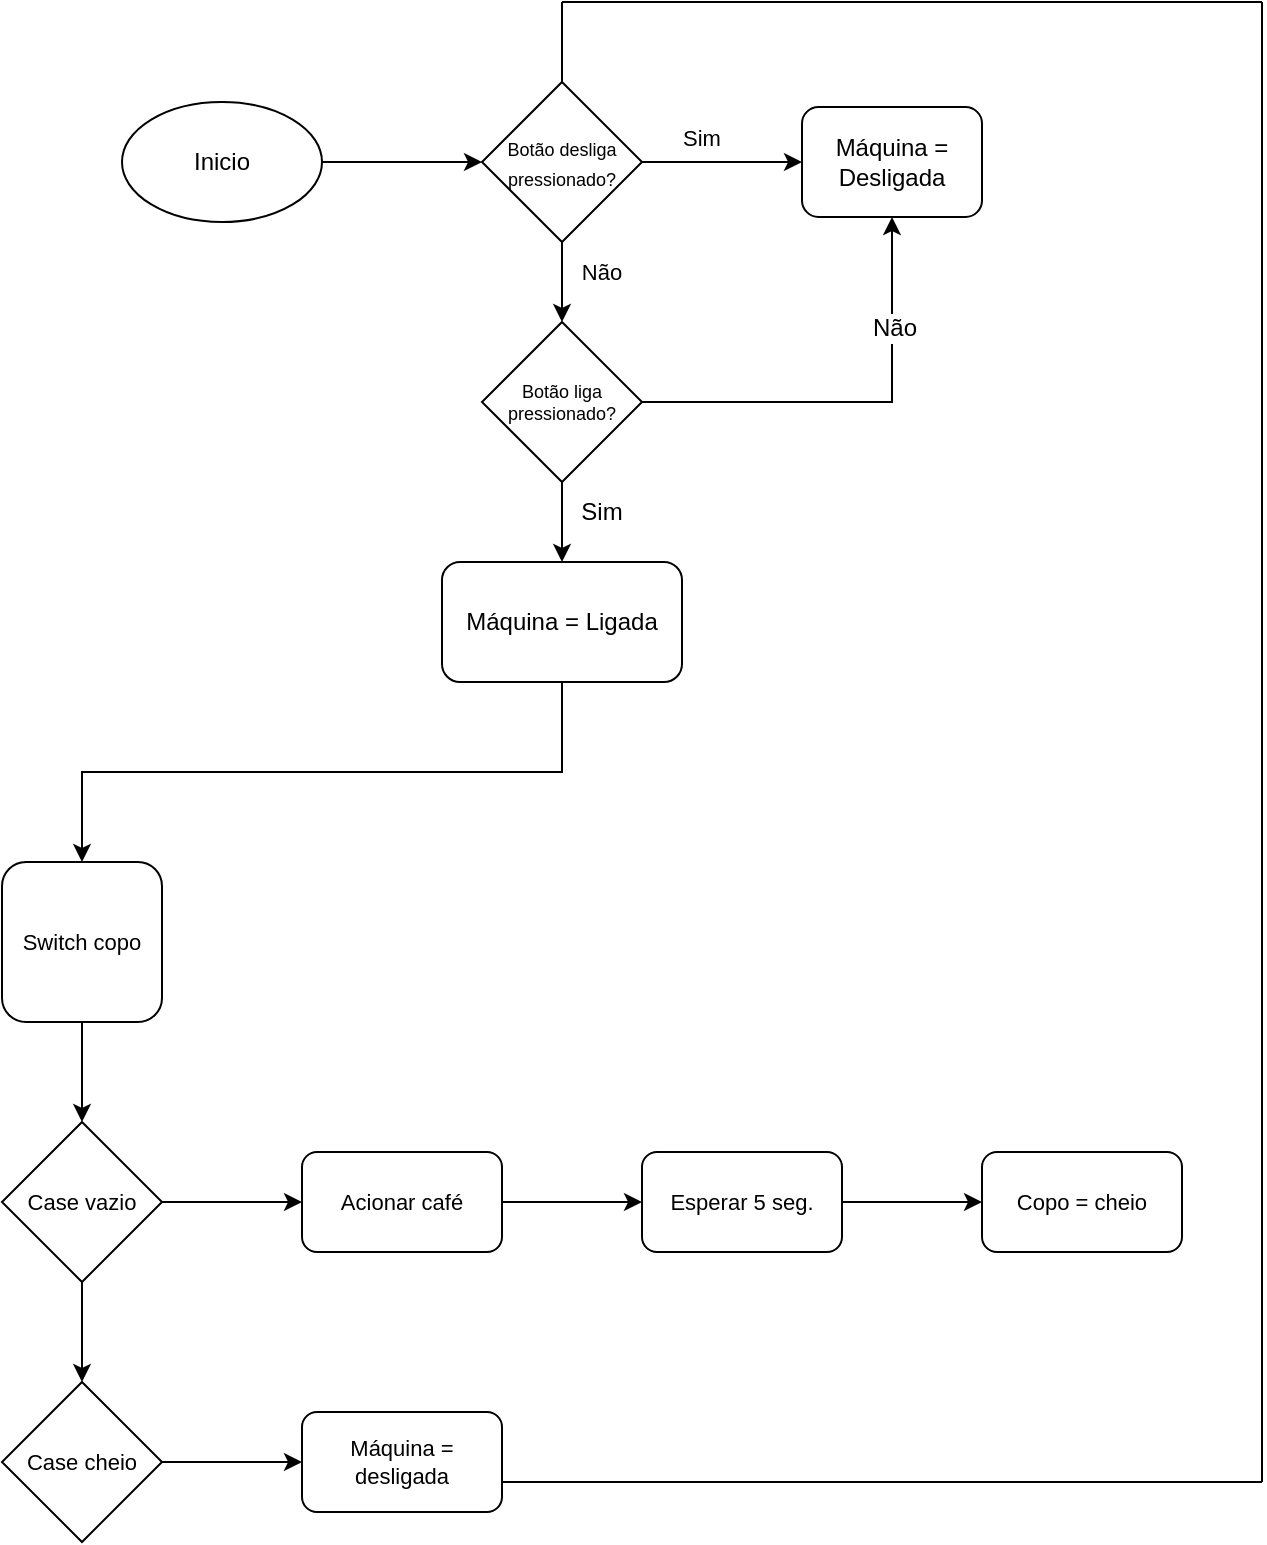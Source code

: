<mxfile version="20.8.23" type="device"><diagram name="Página-1" id="_KDfzW-YjJn9gTUeWp_C"><mxGraphModel dx="1615" dy="882" grid="1" gridSize="10" guides="1" tooltips="1" connect="1" arrows="1" fold="1" page="1" pageScale="1" pageWidth="827" pageHeight="1169" math="0" shadow="0"><root><mxCell id="0"/><mxCell id="1" parent="0"/><mxCell id="L-q6_dqkb2mKSjRo_eeu-5" style="edgeStyle=orthogonalEdgeStyle;rounded=0;orthogonalLoop=1;jettySize=auto;html=1;exitX=1;exitY=0.5;exitDx=0;exitDy=0;entryX=0;entryY=0.5;entryDx=0;entryDy=0;fontSize=10;" parent="1" source="L-q6_dqkb2mKSjRo_eeu-2" target="L-q6_dqkb2mKSjRo_eeu-4" edge="1"><mxGeometry relative="1" as="geometry"/></mxCell><mxCell id="L-q6_dqkb2mKSjRo_eeu-2" value="Inicio" style="ellipse;whiteSpace=wrap;html=1;" parent="1" vertex="1"><mxGeometry x="130" y="60" width="100" height="60" as="geometry"/></mxCell><mxCell id="L-q6_dqkb2mKSjRo_eeu-3" value="Máquina = Desligada" style="rounded=1;whiteSpace=wrap;html=1;" parent="1" vertex="1"><mxGeometry x="470" y="62.5" width="90" height="55" as="geometry"/></mxCell><mxCell id="L-q6_dqkb2mKSjRo_eeu-6" style="edgeStyle=orthogonalEdgeStyle;rounded=0;orthogonalLoop=1;jettySize=auto;html=1;exitX=1;exitY=0.5;exitDx=0;exitDy=0;entryX=0;entryY=0.5;entryDx=0;entryDy=0;fontSize=9;" parent="1" source="L-q6_dqkb2mKSjRo_eeu-4" target="L-q6_dqkb2mKSjRo_eeu-3" edge="1"><mxGeometry relative="1" as="geometry"/></mxCell><mxCell id="L-q6_dqkb2mKSjRo_eeu-9" style="edgeStyle=orthogonalEdgeStyle;rounded=0;orthogonalLoop=1;jettySize=auto;html=1;exitX=0.5;exitY=1;exitDx=0;exitDy=0;entryX=0.5;entryY=0;entryDx=0;entryDy=0;fontSize=9;" parent="1" source="L-q6_dqkb2mKSjRo_eeu-4" target="L-q6_dqkb2mKSjRo_eeu-8" edge="1"><mxGeometry relative="1" as="geometry"/></mxCell><mxCell id="L-q6_dqkb2mKSjRo_eeu-4" value="&lt;font style=&quot;font-size: 9px;&quot;&gt;Botão desliga pressionado?&lt;/font&gt;" style="rhombus;whiteSpace=wrap;html=1;" parent="1" vertex="1"><mxGeometry x="310" y="50" width="80" height="80" as="geometry"/></mxCell><mxCell id="L-q6_dqkb2mKSjRo_eeu-7" value="&lt;font style=&quot;font-size: 11px;&quot;&gt;Sim&lt;/font&gt;" style="text;html=1;strokeColor=none;fillColor=none;align=center;verticalAlign=middle;whiteSpace=wrap;rounded=0;fontSize=9;" parent="1" vertex="1"><mxGeometry x="390" y="62.5" width="60" height="30" as="geometry"/></mxCell><mxCell id="L-q6_dqkb2mKSjRo_eeu-13" style="edgeStyle=orthogonalEdgeStyle;rounded=0;orthogonalLoop=1;jettySize=auto;html=1;exitX=0.5;exitY=1;exitDx=0;exitDy=0;entryX=0.5;entryY=0;entryDx=0;entryDy=0;fontSize=12;" parent="1" source="L-q6_dqkb2mKSjRo_eeu-8" target="L-q6_dqkb2mKSjRo_eeu-10" edge="1"><mxGeometry relative="1" as="geometry"/></mxCell><mxCell id="L-q6_dqkb2mKSjRo_eeu-15" style="edgeStyle=orthogonalEdgeStyle;rounded=0;orthogonalLoop=1;jettySize=auto;html=1;exitX=1;exitY=0.5;exitDx=0;exitDy=0;fontSize=12;" parent="1" source="L-q6_dqkb2mKSjRo_eeu-8" target="L-q6_dqkb2mKSjRo_eeu-3" edge="1"><mxGeometry relative="1" as="geometry"/></mxCell><mxCell id="L-q6_dqkb2mKSjRo_eeu-16" value="Não" style="edgeLabel;html=1;align=center;verticalAlign=middle;resizable=0;points=[];fontSize=12;" parent="L-q6_dqkb2mKSjRo_eeu-15" vertex="1" connectable="0"><mxGeometry x="0.493" y="-1" relative="1" as="geometry"><mxPoint as="offset"/></mxGeometry></mxCell><mxCell id="L-q6_dqkb2mKSjRo_eeu-8" value="Botão liga pressionado?" style="rhombus;whiteSpace=wrap;html=1;fontSize=9;" parent="1" vertex="1"><mxGeometry x="310" y="170" width="80" height="80" as="geometry"/></mxCell><mxCell id="L-q6_dqkb2mKSjRo_eeu-19" style="edgeStyle=orthogonalEdgeStyle;rounded=0;orthogonalLoop=1;jettySize=auto;html=1;exitX=0.5;exitY=1;exitDx=0;exitDy=0;entryX=0.5;entryY=0;entryDx=0;entryDy=0;fontSize=11;" parent="1" source="L-q6_dqkb2mKSjRo_eeu-10" target="L-q6_dqkb2mKSjRo_eeu-18" edge="1"><mxGeometry relative="1" as="geometry"/></mxCell><mxCell id="L-q6_dqkb2mKSjRo_eeu-10" value="&lt;font style=&quot;font-size: 12px;&quot;&gt;Máquina = Ligada&lt;/font&gt;" style="rounded=1;whiteSpace=wrap;html=1;fontSize=9;" parent="1" vertex="1"><mxGeometry x="290" y="290" width="120" height="60" as="geometry"/></mxCell><mxCell id="L-q6_dqkb2mKSjRo_eeu-14" value="Sim" style="text;html=1;strokeColor=none;fillColor=none;align=center;verticalAlign=middle;whiteSpace=wrap;rounded=0;fontSize=12;" parent="1" vertex="1"><mxGeometry x="340" y="250" width="60" height="30" as="geometry"/></mxCell><mxCell id="L-q6_dqkb2mKSjRo_eeu-17" value="Não" style="text;html=1;strokeColor=none;fillColor=none;align=center;verticalAlign=middle;whiteSpace=wrap;rounded=0;fontSize=11;" parent="1" vertex="1"><mxGeometry x="340" y="130" width="60" height="30" as="geometry"/></mxCell><mxCell id="L-q6_dqkb2mKSjRo_eeu-21" style="edgeStyle=orthogonalEdgeStyle;rounded=0;orthogonalLoop=1;jettySize=auto;html=1;exitX=0.5;exitY=1;exitDx=0;exitDy=0;entryX=0.5;entryY=0;entryDx=0;entryDy=0;fontSize=11;" parent="1" source="L-q6_dqkb2mKSjRo_eeu-18" target="L-q6_dqkb2mKSjRo_eeu-20" edge="1"><mxGeometry relative="1" as="geometry"/></mxCell><mxCell id="L-q6_dqkb2mKSjRo_eeu-18" value="Switch copo" style="rounded=1;whiteSpace=wrap;html=1;fontSize=11;" parent="1" vertex="1"><mxGeometry x="70" y="440" width="80" height="80" as="geometry"/></mxCell><mxCell id="L-q6_dqkb2mKSjRo_eeu-24" style="edgeStyle=orthogonalEdgeStyle;rounded=0;orthogonalLoop=1;jettySize=auto;html=1;exitX=1;exitY=0.5;exitDx=0;exitDy=0;entryX=0;entryY=0.5;entryDx=0;entryDy=0;fontSize=11;" parent="1" source="L-q6_dqkb2mKSjRo_eeu-20" target="L-q6_dqkb2mKSjRo_eeu-23" edge="1"><mxGeometry relative="1" as="geometry"/></mxCell><mxCell id="L-q6_dqkb2mKSjRo_eeu-32" style="edgeStyle=orthogonalEdgeStyle;rounded=0;orthogonalLoop=1;jettySize=auto;html=1;exitX=0.5;exitY=1;exitDx=0;exitDy=0;entryX=0.5;entryY=0;entryDx=0;entryDy=0;fontSize=11;" parent="1" source="L-q6_dqkb2mKSjRo_eeu-20" target="L-q6_dqkb2mKSjRo_eeu-31" edge="1"><mxGeometry relative="1" as="geometry"/></mxCell><mxCell id="L-q6_dqkb2mKSjRo_eeu-20" value="Case vazio" style="rhombus;whiteSpace=wrap;html=1;fontSize=11;" parent="1" vertex="1"><mxGeometry x="70" y="570" width="80" height="80" as="geometry"/></mxCell><mxCell id="L-q6_dqkb2mKSjRo_eeu-27" style="edgeStyle=orthogonalEdgeStyle;rounded=0;orthogonalLoop=1;jettySize=auto;html=1;exitX=1;exitY=0.5;exitDx=0;exitDy=0;fontSize=11;" parent="1" source="L-q6_dqkb2mKSjRo_eeu-23" target="L-q6_dqkb2mKSjRo_eeu-26" edge="1"><mxGeometry relative="1" as="geometry"/></mxCell><mxCell id="L-q6_dqkb2mKSjRo_eeu-23" value="Acionar café" style="rounded=1;whiteSpace=wrap;html=1;fontSize=11;" parent="1" vertex="1"><mxGeometry x="220" y="585" width="100" height="50" as="geometry"/></mxCell><mxCell id="L-q6_dqkb2mKSjRo_eeu-30" style="edgeStyle=orthogonalEdgeStyle;rounded=0;orthogonalLoop=1;jettySize=auto;html=1;exitX=1;exitY=0.5;exitDx=0;exitDy=0;fontSize=11;" parent="1" source="L-q6_dqkb2mKSjRo_eeu-26" target="L-q6_dqkb2mKSjRo_eeu-29" edge="1"><mxGeometry relative="1" as="geometry"/></mxCell><mxCell id="L-q6_dqkb2mKSjRo_eeu-26" value="Esperar 5 seg." style="rounded=1;whiteSpace=wrap;html=1;fontSize=11;" parent="1" vertex="1"><mxGeometry x="390" y="585" width="100" height="50" as="geometry"/></mxCell><mxCell id="L-q6_dqkb2mKSjRo_eeu-29" value="Copo = cheio" style="rounded=1;whiteSpace=wrap;html=1;fontSize=11;" parent="1" vertex="1"><mxGeometry x="560" y="585" width="100" height="50" as="geometry"/></mxCell><mxCell id="L-q6_dqkb2mKSjRo_eeu-34" style="edgeStyle=orthogonalEdgeStyle;rounded=0;orthogonalLoop=1;jettySize=auto;html=1;exitX=1;exitY=0.5;exitDx=0;exitDy=0;fontSize=11;" parent="1" source="L-q6_dqkb2mKSjRo_eeu-31" target="L-q6_dqkb2mKSjRo_eeu-33" edge="1"><mxGeometry relative="1" as="geometry"/></mxCell><mxCell id="L-q6_dqkb2mKSjRo_eeu-31" value="Case cheio" style="rhombus;whiteSpace=wrap;html=1;fontSize=11;" parent="1" vertex="1"><mxGeometry x="70" y="700" width="80" height="80" as="geometry"/></mxCell><mxCell id="L-q6_dqkb2mKSjRo_eeu-33" value="Máquina = desligada" style="rounded=1;whiteSpace=wrap;html=1;fontSize=11;" parent="1" vertex="1"><mxGeometry x="220" y="715" width="100" height="50" as="geometry"/></mxCell><mxCell id="L-q6_dqkb2mKSjRo_eeu-38" value="" style="endArrow=none;html=1;rounded=0;fontSize=11;" parent="1" edge="1"><mxGeometry width="50" height="50" relative="1" as="geometry"><mxPoint x="700" y="750" as="sourcePoint"/><mxPoint x="700" y="10" as="targetPoint"/></mxGeometry></mxCell><mxCell id="L-q6_dqkb2mKSjRo_eeu-39" value="" style="endArrow=none;html=1;rounded=0;fontSize=11;" parent="1" edge="1"><mxGeometry width="50" height="50" relative="1" as="geometry"><mxPoint x="320" y="750" as="sourcePoint"/><mxPoint x="700" y="750" as="targetPoint"/></mxGeometry></mxCell><mxCell id="xS5NtHRqRzs4Spsx0mVM-2" value="" style="endArrow=none;html=1;rounded=0;" edge="1" parent="1"><mxGeometry width="50" height="50" relative="1" as="geometry"><mxPoint x="350" y="50" as="sourcePoint"/><mxPoint x="350" y="10" as="targetPoint"/></mxGeometry></mxCell><mxCell id="xS5NtHRqRzs4Spsx0mVM-3" value="" style="endArrow=none;html=1;rounded=0;" edge="1" parent="1"><mxGeometry width="50" height="50" relative="1" as="geometry"><mxPoint x="350" y="10" as="sourcePoint"/><mxPoint x="700" y="10" as="targetPoint"/></mxGeometry></mxCell></root></mxGraphModel></diagram></mxfile>